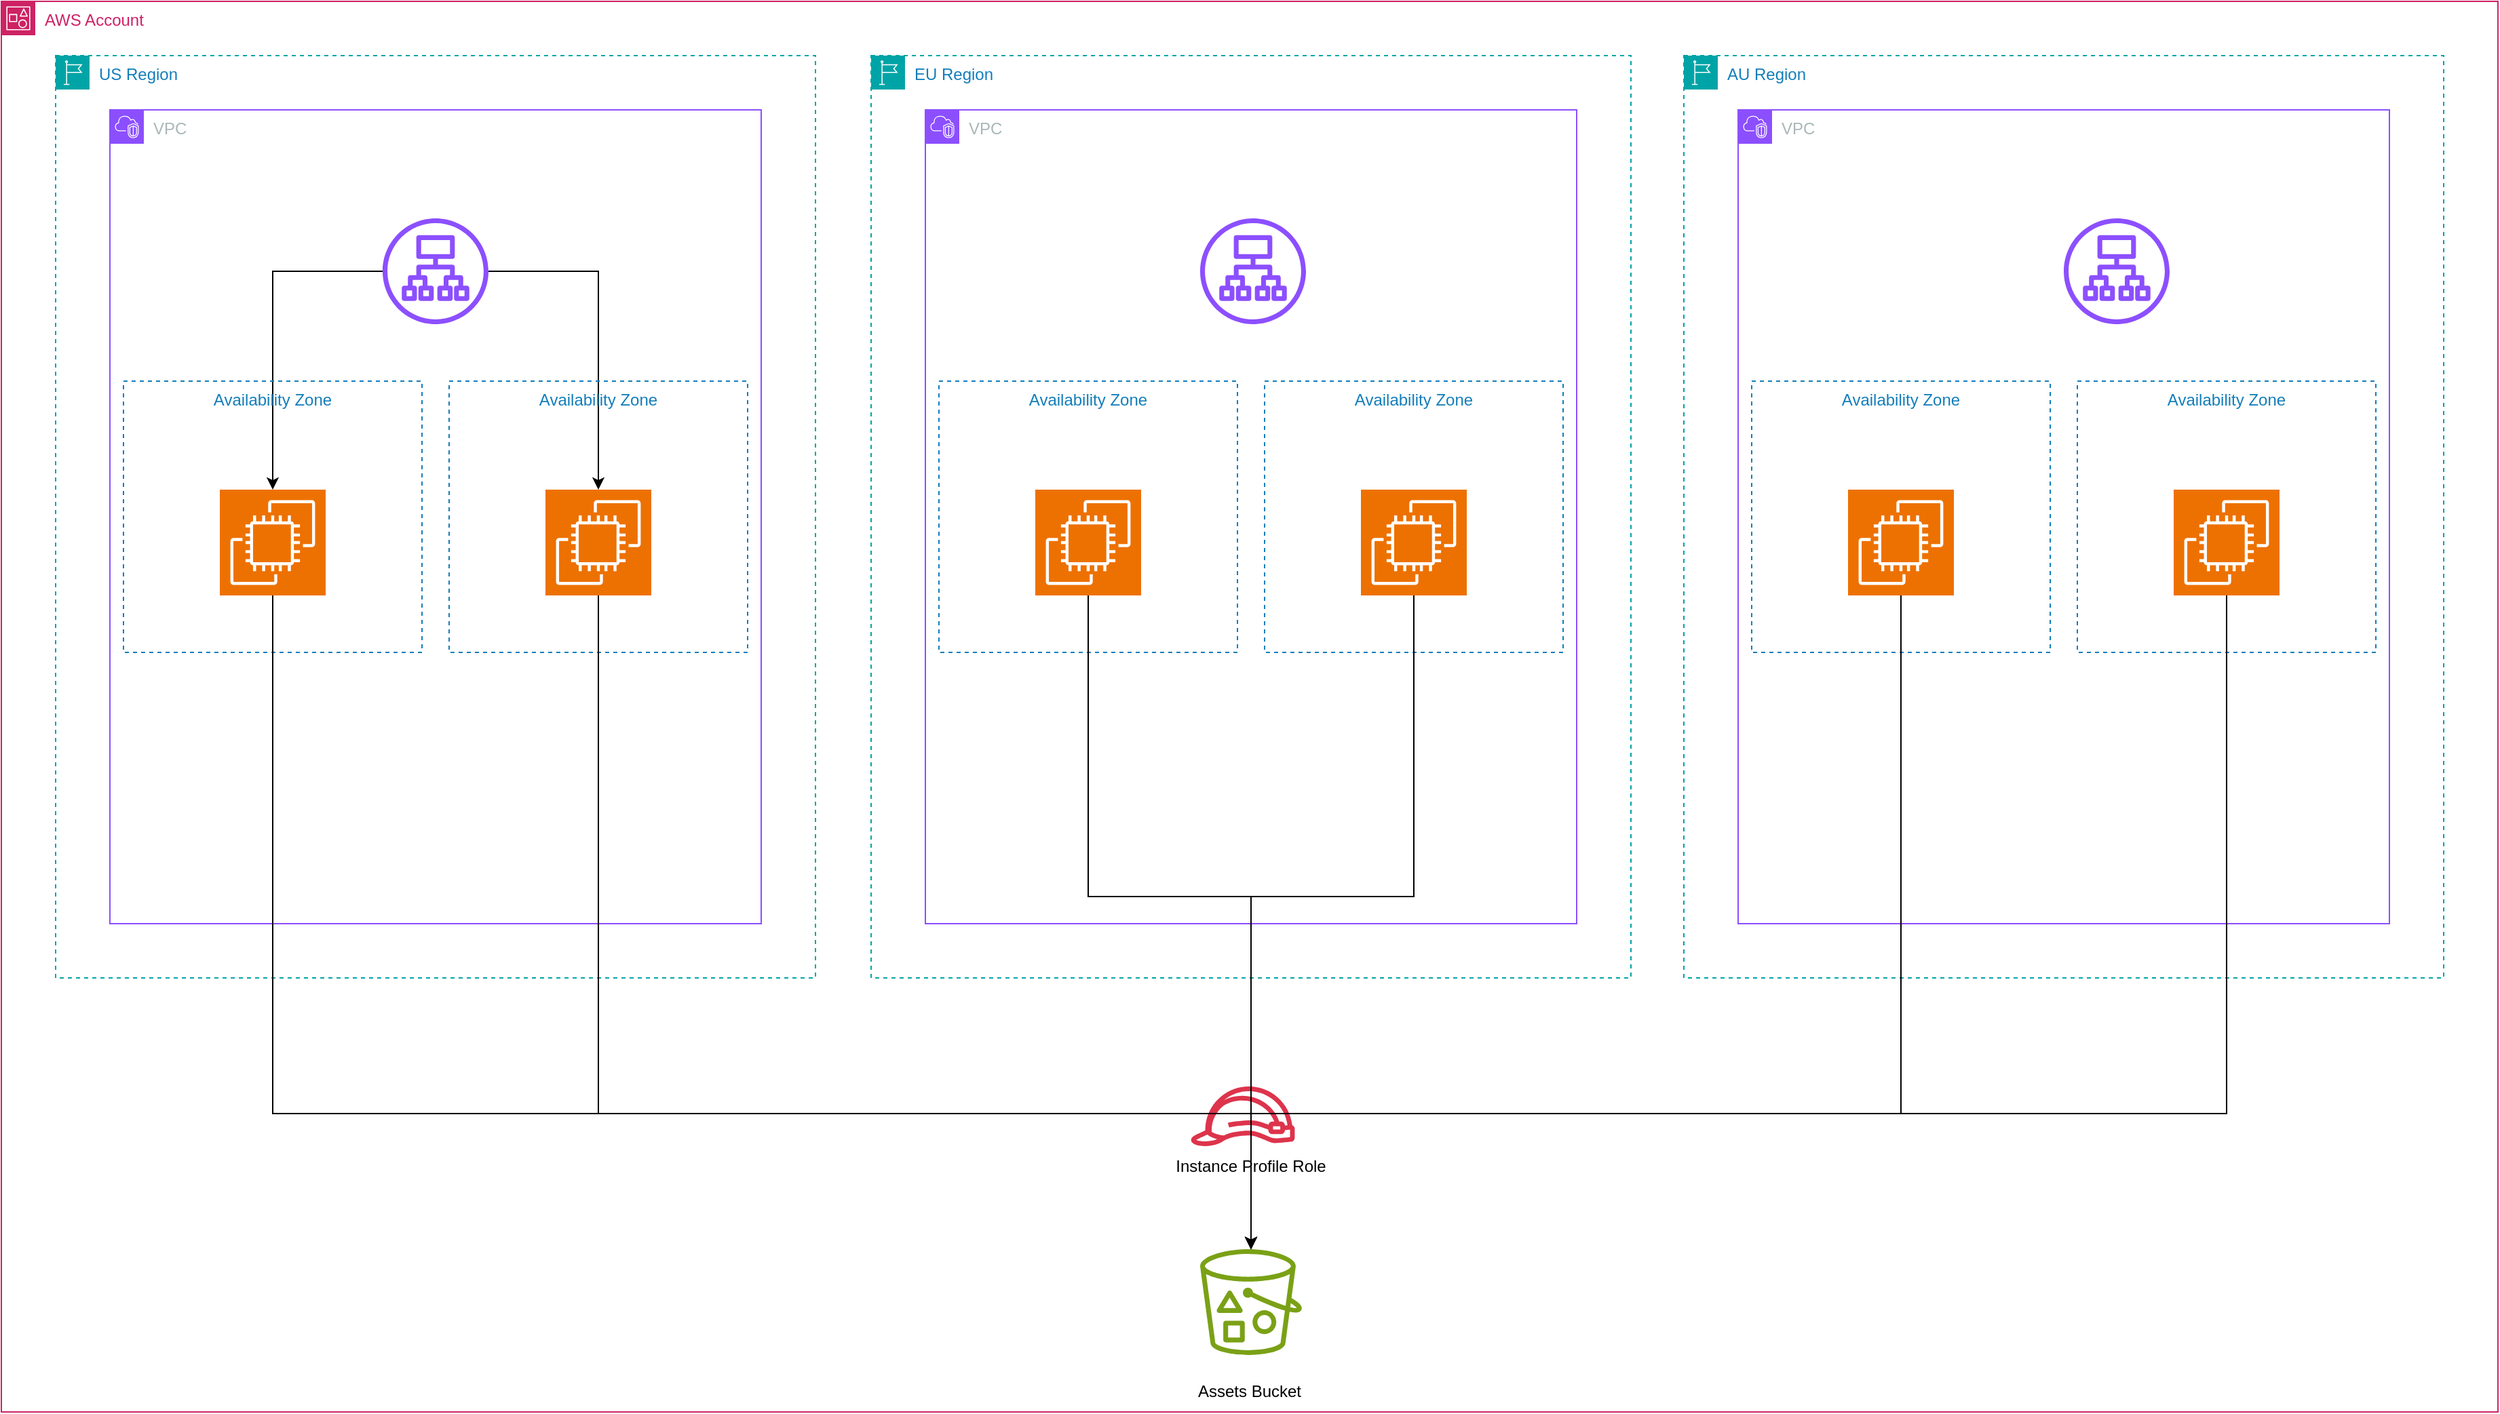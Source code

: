 <mxfile version="23.1.6" type="device">
  <diagram name="Page-1" id="B9apPHocFtDQIy3SLxMK">
    <mxGraphModel dx="2074" dy="1155" grid="1" gridSize="10" guides="1" tooltips="1" connect="1" arrows="1" fold="1" page="1" pageScale="1" pageWidth="827" pageHeight="1169" math="0" shadow="0">
      <root>
        <mxCell id="0" />
        <mxCell id="1" parent="0" />
        <mxCell id="ucMxjGurkrP4E1wEQYcj-1" value="AWS Account" style="points=[[0,0],[0.25,0],[0.5,0],[0.75,0],[1,0],[1,0.25],[1,0.5],[1,0.75],[1,1],[0.75,1],[0.5,1],[0.25,1],[0,1],[0,0.75],[0,0.5],[0,0.25]];outlineConnect=0;gradientColor=none;html=1;whiteSpace=wrap;fontSize=12;fontStyle=0;container=1;pointerEvents=0;collapsible=0;recursiveResize=0;shape=mxgraph.aws4.group;grIcon=mxgraph.aws4.group_account;strokeColor=#CD2264;fillColor=none;verticalAlign=top;align=left;spacingLeft=30;fontColor=#CD2264;dashed=0;" vertex="1" parent="1">
          <mxGeometry x="40" y="80" width="1840" height="1040" as="geometry" />
        </mxCell>
        <mxCell id="ucMxjGurkrP4E1wEQYcj-2" value="US Region" style="points=[[0,0],[0.25,0],[0.5,0],[0.75,0],[1,0],[1,0.25],[1,0.5],[1,0.75],[1,1],[0.75,1],[0.5,1],[0.25,1],[0,1],[0,0.75],[0,0.5],[0,0.25]];outlineConnect=0;gradientColor=none;html=1;whiteSpace=wrap;fontSize=12;fontStyle=0;container=1;pointerEvents=0;collapsible=0;recursiveResize=0;shape=mxgraph.aws4.group;grIcon=mxgraph.aws4.group_region;strokeColor=#00A4A6;fillColor=none;verticalAlign=top;align=left;spacingLeft=30;fontColor=#147EBA;dashed=1;" vertex="1" parent="ucMxjGurkrP4E1wEQYcj-1">
          <mxGeometry x="40" y="40" width="560" height="680" as="geometry" />
        </mxCell>
        <mxCell id="ucMxjGurkrP4E1wEQYcj-11" value="VPC" style="points=[[0,0],[0.25,0],[0.5,0],[0.75,0],[1,0],[1,0.25],[1,0.5],[1,0.75],[1,1],[0.75,1],[0.5,1],[0.25,1],[0,1],[0,0.75],[0,0.5],[0,0.25]];outlineConnect=0;gradientColor=none;html=1;whiteSpace=wrap;fontSize=12;fontStyle=0;container=1;pointerEvents=0;collapsible=0;recursiveResize=0;shape=mxgraph.aws4.group;grIcon=mxgraph.aws4.group_vpc2;strokeColor=#8C4FFF;fillColor=none;verticalAlign=top;align=left;spacingLeft=30;fontColor=#AAB7B8;dashed=0;" vertex="1" parent="ucMxjGurkrP4E1wEQYcj-2">
          <mxGeometry x="40" y="40" width="480" height="600" as="geometry" />
        </mxCell>
        <mxCell id="ucMxjGurkrP4E1wEQYcj-31" style="edgeStyle=orthogonalEdgeStyle;rounded=0;orthogonalLoop=1;jettySize=auto;html=1;" edge="1" parent="ucMxjGurkrP4E1wEQYcj-11" source="ucMxjGurkrP4E1wEQYcj-16" target="ucMxjGurkrP4E1wEQYcj-21">
          <mxGeometry relative="1" as="geometry" />
        </mxCell>
        <mxCell id="ucMxjGurkrP4E1wEQYcj-32" style="edgeStyle=orthogonalEdgeStyle;rounded=0;orthogonalLoop=1;jettySize=auto;html=1;" edge="1" parent="ucMxjGurkrP4E1wEQYcj-11" source="ucMxjGurkrP4E1wEQYcj-16" target="ucMxjGurkrP4E1wEQYcj-22">
          <mxGeometry relative="1" as="geometry" />
        </mxCell>
        <mxCell id="ucMxjGurkrP4E1wEQYcj-16" value="" style="sketch=0;outlineConnect=0;fontColor=#232F3E;gradientColor=none;fillColor=#8C4FFF;strokeColor=none;dashed=0;verticalLabelPosition=bottom;verticalAlign=top;align=center;html=1;fontSize=12;fontStyle=0;aspect=fixed;pointerEvents=1;shape=mxgraph.aws4.application_load_balancer;" vertex="1" parent="ucMxjGurkrP4E1wEQYcj-11">
          <mxGeometry x="201" y="80" width="78" height="78" as="geometry" />
        </mxCell>
        <mxCell id="ucMxjGurkrP4E1wEQYcj-19" value="Availability Zone" style="fillColor=none;strokeColor=#147EBA;dashed=1;verticalAlign=top;fontStyle=0;fontColor=#147EBA;whiteSpace=wrap;html=1;" vertex="1" parent="ucMxjGurkrP4E1wEQYcj-11">
          <mxGeometry x="10" y="200" width="220" height="200" as="geometry" />
        </mxCell>
        <mxCell id="ucMxjGurkrP4E1wEQYcj-20" value="Availability Zone" style="fillColor=none;strokeColor=#147EBA;dashed=1;verticalAlign=top;fontStyle=0;fontColor=#147EBA;whiteSpace=wrap;html=1;" vertex="1" parent="ucMxjGurkrP4E1wEQYcj-11">
          <mxGeometry x="250" y="200" width="220" height="200" as="geometry" />
        </mxCell>
        <mxCell id="ucMxjGurkrP4E1wEQYcj-21" value="" style="sketch=0;points=[[0,0,0],[0.25,0,0],[0.5,0,0],[0.75,0,0],[1,0,0],[0,1,0],[0.25,1,0],[0.5,1,0],[0.75,1,0],[1,1,0],[0,0.25,0],[0,0.5,0],[0,0.75,0],[1,0.25,0],[1,0.5,0],[1,0.75,0]];outlineConnect=0;fontColor=#232F3E;fillColor=#ED7100;strokeColor=#ffffff;dashed=0;verticalLabelPosition=bottom;verticalAlign=top;align=center;html=1;fontSize=12;fontStyle=0;aspect=fixed;shape=mxgraph.aws4.resourceIcon;resIcon=mxgraph.aws4.ec2;" vertex="1" parent="ucMxjGurkrP4E1wEQYcj-11">
          <mxGeometry x="81" y="280" width="78" height="78" as="geometry" />
        </mxCell>
        <mxCell id="ucMxjGurkrP4E1wEQYcj-22" value="" style="sketch=0;points=[[0,0,0],[0.25,0,0],[0.5,0,0],[0.75,0,0],[1,0,0],[0,1,0],[0.25,1,0],[0.5,1,0],[0.75,1,0],[1,1,0],[0,0.25,0],[0,0.5,0],[0,0.75,0],[1,0.25,0],[1,0.5,0],[1,0.75,0]];outlineConnect=0;fontColor=#232F3E;fillColor=#ED7100;strokeColor=#ffffff;dashed=0;verticalLabelPosition=bottom;verticalAlign=top;align=center;html=1;fontSize=12;fontStyle=0;aspect=fixed;shape=mxgraph.aws4.resourceIcon;resIcon=mxgraph.aws4.ec2;" vertex="1" parent="ucMxjGurkrP4E1wEQYcj-11">
          <mxGeometry x="321" y="280" width="78" height="78" as="geometry" />
        </mxCell>
        <mxCell id="ucMxjGurkrP4E1wEQYcj-6" value="EU Region" style="points=[[0,0],[0.25,0],[0.5,0],[0.75,0],[1,0],[1,0.25],[1,0.5],[1,0.75],[1,1],[0.75,1],[0.5,1],[0.25,1],[0,1],[0,0.75],[0,0.5],[0,0.25]];outlineConnect=0;gradientColor=none;html=1;whiteSpace=wrap;fontSize=12;fontStyle=0;container=1;pointerEvents=0;collapsible=0;recursiveResize=0;shape=mxgraph.aws4.group;grIcon=mxgraph.aws4.group_region;strokeColor=#00A4A6;fillColor=none;verticalAlign=top;align=left;spacingLeft=30;fontColor=#147EBA;dashed=1;" vertex="1" parent="ucMxjGurkrP4E1wEQYcj-1">
          <mxGeometry x="641" y="40" width="560" height="680" as="geometry" />
        </mxCell>
        <mxCell id="ucMxjGurkrP4E1wEQYcj-12" value="VPC" style="points=[[0,0],[0.25,0],[0.5,0],[0.75,0],[1,0],[1,0.25],[1,0.5],[1,0.75],[1,1],[0.75,1],[0.5,1],[0.25,1],[0,1],[0,0.75],[0,0.5],[0,0.25]];outlineConnect=0;gradientColor=none;html=1;whiteSpace=wrap;fontSize=12;fontStyle=0;container=1;pointerEvents=0;collapsible=0;recursiveResize=0;shape=mxgraph.aws4.group;grIcon=mxgraph.aws4.group_vpc2;strokeColor=#8C4FFF;fillColor=none;verticalAlign=top;align=left;spacingLeft=30;fontColor=#AAB7B8;dashed=0;" vertex="1" parent="ucMxjGurkrP4E1wEQYcj-6">
          <mxGeometry x="40" y="40" width="480" height="600" as="geometry" />
        </mxCell>
        <mxCell id="ucMxjGurkrP4E1wEQYcj-17" value="" style="sketch=0;outlineConnect=0;fontColor=#232F3E;gradientColor=none;fillColor=#8C4FFF;strokeColor=none;dashed=0;verticalLabelPosition=bottom;verticalAlign=top;align=center;html=1;fontSize=12;fontStyle=0;aspect=fixed;pointerEvents=1;shape=mxgraph.aws4.application_load_balancer;" vertex="1" parent="ucMxjGurkrP4E1wEQYcj-12">
          <mxGeometry x="202.5" y="80" width="78" height="78" as="geometry" />
        </mxCell>
        <mxCell id="ucMxjGurkrP4E1wEQYcj-23" value="Availability Zone" style="fillColor=none;strokeColor=#147EBA;dashed=1;verticalAlign=top;fontStyle=0;fontColor=#147EBA;whiteSpace=wrap;html=1;" vertex="1" parent="ucMxjGurkrP4E1wEQYcj-12">
          <mxGeometry x="10" y="200" width="220" height="200" as="geometry" />
        </mxCell>
        <mxCell id="ucMxjGurkrP4E1wEQYcj-24" value="Availability Zone" style="fillColor=none;strokeColor=#147EBA;dashed=1;verticalAlign=top;fontStyle=0;fontColor=#147EBA;whiteSpace=wrap;html=1;" vertex="1" parent="ucMxjGurkrP4E1wEQYcj-12">
          <mxGeometry x="250" y="200" width="220" height="200" as="geometry" />
        </mxCell>
        <mxCell id="ucMxjGurkrP4E1wEQYcj-25" value="" style="sketch=0;points=[[0,0,0],[0.25,0,0],[0.5,0,0],[0.75,0,0],[1,0,0],[0,1,0],[0.25,1,0],[0.5,1,0],[0.75,1,0],[1,1,0],[0,0.25,0],[0,0.5,0],[0,0.75,0],[1,0.25,0],[1,0.5,0],[1,0.75,0]];outlineConnect=0;fontColor=#232F3E;fillColor=#ED7100;strokeColor=#ffffff;dashed=0;verticalLabelPosition=bottom;verticalAlign=top;align=center;html=1;fontSize=12;fontStyle=0;aspect=fixed;shape=mxgraph.aws4.resourceIcon;resIcon=mxgraph.aws4.ec2;" vertex="1" parent="ucMxjGurkrP4E1wEQYcj-12">
          <mxGeometry x="81" y="280" width="78" height="78" as="geometry" />
        </mxCell>
        <mxCell id="ucMxjGurkrP4E1wEQYcj-26" value="" style="sketch=0;points=[[0,0,0],[0.25,0,0],[0.5,0,0],[0.75,0,0],[1,0,0],[0,1,0],[0.25,1,0],[0.5,1,0],[0.75,1,0],[1,1,0],[0,0.25,0],[0,0.5,0],[0,0.75,0],[1,0.25,0],[1,0.5,0],[1,0.75,0]];outlineConnect=0;fontColor=#232F3E;fillColor=#ED7100;strokeColor=#ffffff;dashed=0;verticalLabelPosition=bottom;verticalAlign=top;align=center;html=1;fontSize=12;fontStyle=0;aspect=fixed;shape=mxgraph.aws4.resourceIcon;resIcon=mxgraph.aws4.ec2;" vertex="1" parent="ucMxjGurkrP4E1wEQYcj-12">
          <mxGeometry x="321" y="280" width="78" height="78" as="geometry" />
        </mxCell>
        <mxCell id="ucMxjGurkrP4E1wEQYcj-7" value="AU Region" style="points=[[0,0],[0.25,0],[0.5,0],[0.75,0],[1,0],[1,0.25],[1,0.5],[1,0.75],[1,1],[0.75,1],[0.5,1],[0.25,1],[0,1],[0,0.75],[0,0.5],[0,0.25]];outlineConnect=0;gradientColor=none;html=1;whiteSpace=wrap;fontSize=12;fontStyle=0;container=1;pointerEvents=0;collapsible=0;recursiveResize=0;shape=mxgraph.aws4.group;grIcon=mxgraph.aws4.group_region;strokeColor=#00A4A6;fillColor=none;verticalAlign=top;align=left;spacingLeft=30;fontColor=#147EBA;dashed=1;" vertex="1" parent="ucMxjGurkrP4E1wEQYcj-1">
          <mxGeometry x="1240" y="40" width="560" height="680" as="geometry" />
        </mxCell>
        <mxCell id="ucMxjGurkrP4E1wEQYcj-13" value="VPC" style="points=[[0,0],[0.25,0],[0.5,0],[0.75,0],[1,0],[1,0.25],[1,0.5],[1,0.75],[1,1],[0.75,1],[0.5,1],[0.25,1],[0,1],[0,0.75],[0,0.5],[0,0.25]];outlineConnect=0;gradientColor=none;html=1;whiteSpace=wrap;fontSize=12;fontStyle=0;container=1;pointerEvents=0;collapsible=0;recursiveResize=0;shape=mxgraph.aws4.group;grIcon=mxgraph.aws4.group_vpc2;strokeColor=#8C4FFF;fillColor=none;verticalAlign=top;align=left;spacingLeft=30;fontColor=#AAB7B8;dashed=0;" vertex="1" parent="ucMxjGurkrP4E1wEQYcj-7">
          <mxGeometry x="40" y="40" width="480" height="600" as="geometry" />
        </mxCell>
        <mxCell id="ucMxjGurkrP4E1wEQYcj-18" value="" style="sketch=0;outlineConnect=0;fontColor=#232F3E;gradientColor=none;fillColor=#8C4FFF;strokeColor=none;dashed=0;verticalLabelPosition=bottom;verticalAlign=top;align=center;html=1;fontSize=12;fontStyle=0;aspect=fixed;pointerEvents=1;shape=mxgraph.aws4.application_load_balancer;" vertex="1" parent="ucMxjGurkrP4E1wEQYcj-13">
          <mxGeometry x="240" y="80" width="78" height="78" as="geometry" />
        </mxCell>
        <mxCell id="ucMxjGurkrP4E1wEQYcj-27" value="Availability Zone" style="fillColor=none;strokeColor=#147EBA;dashed=1;verticalAlign=top;fontStyle=0;fontColor=#147EBA;whiteSpace=wrap;html=1;" vertex="1" parent="ucMxjGurkrP4E1wEQYcj-13">
          <mxGeometry x="10" y="200" width="220" height="200" as="geometry" />
        </mxCell>
        <mxCell id="ucMxjGurkrP4E1wEQYcj-28" value="Availability Zone" style="fillColor=none;strokeColor=#147EBA;dashed=1;verticalAlign=top;fontStyle=0;fontColor=#147EBA;whiteSpace=wrap;html=1;" vertex="1" parent="ucMxjGurkrP4E1wEQYcj-13">
          <mxGeometry x="250" y="200" width="220" height="200" as="geometry" />
        </mxCell>
        <mxCell id="ucMxjGurkrP4E1wEQYcj-29" value="" style="sketch=0;points=[[0,0,0],[0.25,0,0],[0.5,0,0],[0.75,0,0],[1,0,0],[0,1,0],[0.25,1,0],[0.5,1,0],[0.75,1,0],[1,1,0],[0,0.25,0],[0,0.5,0],[0,0.75,0],[1,0.25,0],[1,0.5,0],[1,0.75,0]];outlineConnect=0;fontColor=#232F3E;fillColor=#ED7100;strokeColor=#ffffff;dashed=0;verticalLabelPosition=bottom;verticalAlign=top;align=center;html=1;fontSize=12;fontStyle=0;aspect=fixed;shape=mxgraph.aws4.resourceIcon;resIcon=mxgraph.aws4.ec2;" vertex="1" parent="ucMxjGurkrP4E1wEQYcj-13">
          <mxGeometry x="81" y="280" width="78" height="78" as="geometry" />
        </mxCell>
        <mxCell id="ucMxjGurkrP4E1wEQYcj-30" value="" style="sketch=0;points=[[0,0,0],[0.25,0,0],[0.5,0,0],[0.75,0,0],[1,0,0],[0,1,0],[0.25,1,0],[0.5,1,0],[0.75,1,0],[1,1,0],[0,0.25,0],[0,0.5,0],[0,0.75,0],[1,0.25,0],[1,0.5,0],[1,0.75,0]];outlineConnect=0;fontColor=#232F3E;fillColor=#ED7100;strokeColor=#ffffff;dashed=0;verticalLabelPosition=bottom;verticalAlign=top;align=center;html=1;fontSize=12;fontStyle=0;aspect=fixed;shape=mxgraph.aws4.resourceIcon;resIcon=mxgraph.aws4.ec2;" vertex="1" parent="ucMxjGurkrP4E1wEQYcj-13">
          <mxGeometry x="321" y="280" width="78" height="78" as="geometry" />
        </mxCell>
        <mxCell id="ucMxjGurkrP4E1wEQYcj-8" value="" style="sketch=0;outlineConnect=0;fontColor=#232F3E;gradientColor=none;fillColor=#7AA116;strokeColor=none;dashed=0;verticalLabelPosition=bottom;verticalAlign=top;align=center;html=1;fontSize=12;fontStyle=0;aspect=fixed;pointerEvents=1;shape=mxgraph.aws4.bucket_with_objects;" vertex="1" parent="ucMxjGurkrP4E1wEQYcj-1">
          <mxGeometry x="883.5" y="920" width="75" height="78" as="geometry" />
        </mxCell>
        <mxCell id="ucMxjGurkrP4E1wEQYcj-9" value="" style="sketch=0;outlineConnect=0;fontColor=#232F3E;gradientColor=none;fillColor=#DD344C;strokeColor=none;dashed=0;verticalLabelPosition=bottom;verticalAlign=top;align=center;html=1;fontSize=12;fontStyle=0;aspect=fixed;pointerEvents=1;shape=mxgraph.aws4.role;" vertex="1" parent="ucMxjGurkrP4E1wEQYcj-1">
          <mxGeometry x="876" y="800" width="78" height="44" as="geometry" />
        </mxCell>
        <mxCell id="ucMxjGurkrP4E1wEQYcj-33" style="edgeStyle=orthogonalEdgeStyle;rounded=0;orthogonalLoop=1;jettySize=auto;html=1;" edge="1" parent="ucMxjGurkrP4E1wEQYcj-1" source="ucMxjGurkrP4E1wEQYcj-22" target="ucMxjGurkrP4E1wEQYcj-8">
          <mxGeometry relative="1" as="geometry">
            <Array as="points">
              <mxPoint x="440" y="820" />
              <mxPoint x="921" y="820" />
            </Array>
          </mxGeometry>
        </mxCell>
        <mxCell id="ucMxjGurkrP4E1wEQYcj-34" style="edgeStyle=orthogonalEdgeStyle;rounded=0;orthogonalLoop=1;jettySize=auto;html=1;" edge="1" parent="ucMxjGurkrP4E1wEQYcj-1" source="ucMxjGurkrP4E1wEQYcj-21" target="ucMxjGurkrP4E1wEQYcj-8">
          <mxGeometry relative="1" as="geometry">
            <Array as="points">
              <mxPoint x="200" y="820" />
              <mxPoint x="921" y="820" />
            </Array>
          </mxGeometry>
        </mxCell>
        <mxCell id="ucMxjGurkrP4E1wEQYcj-35" style="edgeStyle=orthogonalEdgeStyle;rounded=0;orthogonalLoop=1;jettySize=auto;html=1;" edge="1" parent="ucMxjGurkrP4E1wEQYcj-1" source="ucMxjGurkrP4E1wEQYcj-25" target="ucMxjGurkrP4E1wEQYcj-8">
          <mxGeometry relative="1" as="geometry">
            <Array as="points">
              <mxPoint x="801" y="660" />
              <mxPoint x="921" y="660" />
            </Array>
          </mxGeometry>
        </mxCell>
        <mxCell id="ucMxjGurkrP4E1wEQYcj-36" style="edgeStyle=orthogonalEdgeStyle;rounded=0;orthogonalLoop=1;jettySize=auto;html=1;" edge="1" parent="ucMxjGurkrP4E1wEQYcj-1" source="ucMxjGurkrP4E1wEQYcj-26" target="ucMxjGurkrP4E1wEQYcj-8">
          <mxGeometry relative="1" as="geometry">
            <Array as="points">
              <mxPoint x="1041" y="660" />
              <mxPoint x="921" y="660" />
            </Array>
          </mxGeometry>
        </mxCell>
        <mxCell id="ucMxjGurkrP4E1wEQYcj-37" style="edgeStyle=orthogonalEdgeStyle;rounded=0;orthogonalLoop=1;jettySize=auto;html=1;" edge="1" parent="ucMxjGurkrP4E1wEQYcj-1" source="ucMxjGurkrP4E1wEQYcj-29" target="ucMxjGurkrP4E1wEQYcj-8">
          <mxGeometry relative="1" as="geometry">
            <Array as="points">
              <mxPoint x="1400" y="820" />
              <mxPoint x="921" y="820" />
            </Array>
          </mxGeometry>
        </mxCell>
        <mxCell id="ucMxjGurkrP4E1wEQYcj-38" style="edgeStyle=orthogonalEdgeStyle;rounded=0;orthogonalLoop=1;jettySize=auto;html=1;" edge="1" parent="ucMxjGurkrP4E1wEQYcj-1" source="ucMxjGurkrP4E1wEQYcj-30" target="ucMxjGurkrP4E1wEQYcj-8">
          <mxGeometry relative="1" as="geometry">
            <Array as="points">
              <mxPoint x="1640" y="820" />
              <mxPoint x="921" y="820" />
            </Array>
          </mxGeometry>
        </mxCell>
        <mxCell id="ucMxjGurkrP4E1wEQYcj-39" value="Instance Profile Role" style="text;html=1;align=center;verticalAlign=middle;whiteSpace=wrap;rounded=0;" vertex="1" parent="ucMxjGurkrP4E1wEQYcj-1">
          <mxGeometry x="861" y="844" width="120" height="30" as="geometry" />
        </mxCell>
        <mxCell id="ucMxjGurkrP4E1wEQYcj-40" value="Assets Bucket" style="text;html=1;align=center;verticalAlign=middle;whiteSpace=wrap;rounded=0;" vertex="1" parent="ucMxjGurkrP4E1wEQYcj-1">
          <mxGeometry x="860" y="1010" width="120" height="30" as="geometry" />
        </mxCell>
      </root>
    </mxGraphModel>
  </diagram>
</mxfile>
